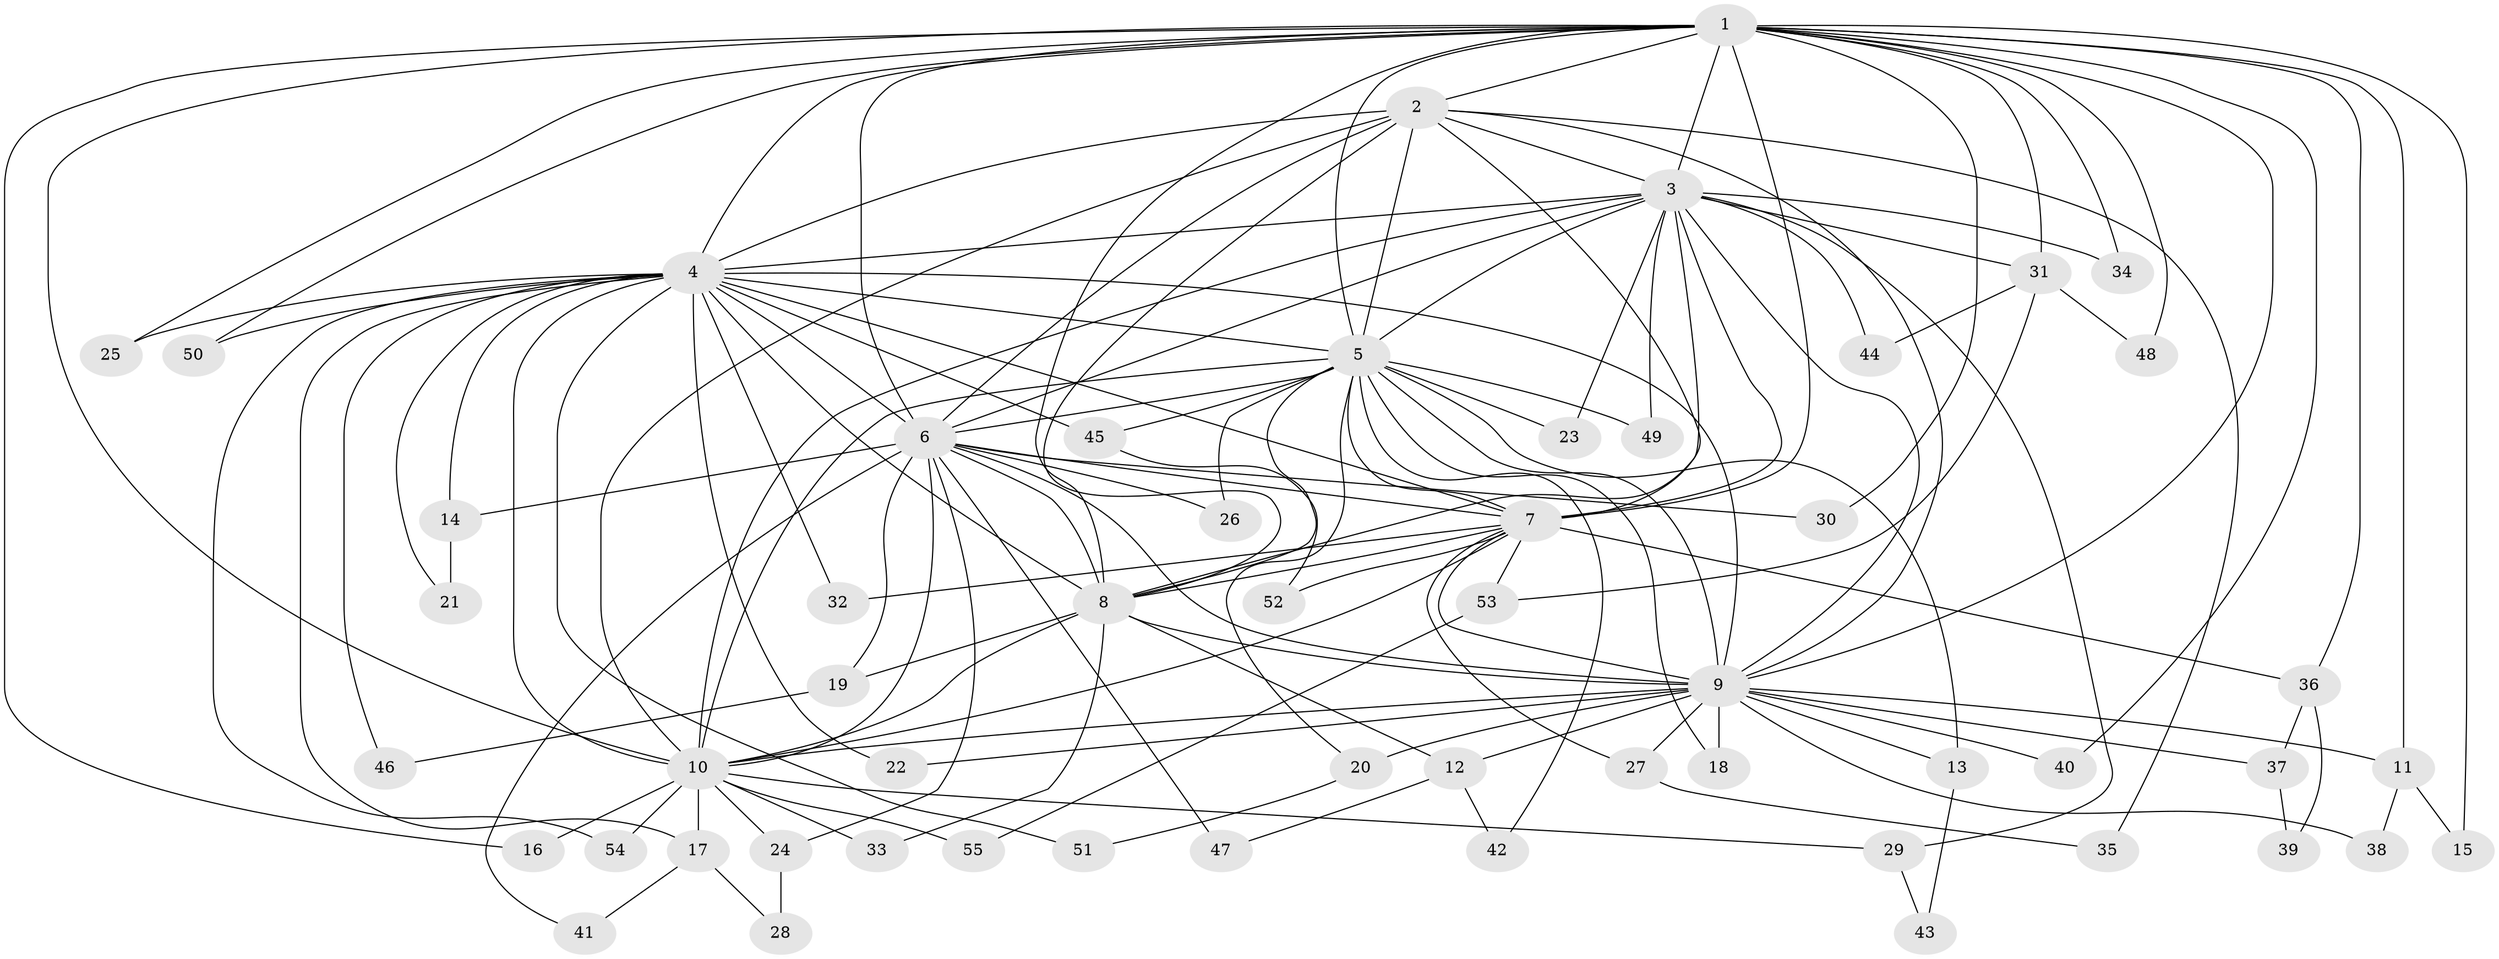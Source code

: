 // coarse degree distribution, {13: 0.030303030303030304, 6: 0.030303030303030304, 24: 0.030303030303030304, 2: 0.5151515151515151, 1: 0.24242424242424243, 3: 0.09090909090909091, 14: 0.030303030303030304, 4: 0.030303030303030304}
// Generated by graph-tools (version 1.1) at 2025/48/03/04/25 21:48:50]
// undirected, 55 vertices, 135 edges
graph export_dot {
graph [start="1"]
  node [color=gray90,style=filled];
  1;
  2;
  3;
  4;
  5;
  6;
  7;
  8;
  9;
  10;
  11;
  12;
  13;
  14;
  15;
  16;
  17;
  18;
  19;
  20;
  21;
  22;
  23;
  24;
  25;
  26;
  27;
  28;
  29;
  30;
  31;
  32;
  33;
  34;
  35;
  36;
  37;
  38;
  39;
  40;
  41;
  42;
  43;
  44;
  45;
  46;
  47;
  48;
  49;
  50;
  51;
  52;
  53;
  54;
  55;
  1 -- 2;
  1 -- 3;
  1 -- 4;
  1 -- 5;
  1 -- 6;
  1 -- 7;
  1 -- 8;
  1 -- 9;
  1 -- 10;
  1 -- 11;
  1 -- 15;
  1 -- 16;
  1 -- 25;
  1 -- 30;
  1 -- 31;
  1 -- 34;
  1 -- 36;
  1 -- 40;
  1 -- 48;
  1 -- 50;
  2 -- 3;
  2 -- 4;
  2 -- 5;
  2 -- 6;
  2 -- 7;
  2 -- 8;
  2 -- 9;
  2 -- 10;
  2 -- 35;
  3 -- 4;
  3 -- 5;
  3 -- 6;
  3 -- 7;
  3 -- 8;
  3 -- 9;
  3 -- 10;
  3 -- 23;
  3 -- 29;
  3 -- 31;
  3 -- 34;
  3 -- 44;
  3 -- 49;
  4 -- 5;
  4 -- 6;
  4 -- 7;
  4 -- 8;
  4 -- 9;
  4 -- 10;
  4 -- 14;
  4 -- 17;
  4 -- 21;
  4 -- 22;
  4 -- 25;
  4 -- 32;
  4 -- 45;
  4 -- 46;
  4 -- 50;
  4 -- 51;
  4 -- 54;
  5 -- 6;
  5 -- 7;
  5 -- 8;
  5 -- 9;
  5 -- 10;
  5 -- 13;
  5 -- 18;
  5 -- 20;
  5 -- 23;
  5 -- 26;
  5 -- 42;
  5 -- 45;
  5 -- 49;
  6 -- 7;
  6 -- 8;
  6 -- 9;
  6 -- 10;
  6 -- 14;
  6 -- 19;
  6 -- 24;
  6 -- 26;
  6 -- 30;
  6 -- 41;
  6 -- 47;
  7 -- 8;
  7 -- 9;
  7 -- 10;
  7 -- 27;
  7 -- 32;
  7 -- 36;
  7 -- 52;
  7 -- 53;
  8 -- 9;
  8 -- 10;
  8 -- 12;
  8 -- 19;
  8 -- 33;
  9 -- 10;
  9 -- 11;
  9 -- 12;
  9 -- 13;
  9 -- 18;
  9 -- 20;
  9 -- 22;
  9 -- 27;
  9 -- 37;
  9 -- 38;
  9 -- 40;
  10 -- 16;
  10 -- 17;
  10 -- 24;
  10 -- 29;
  10 -- 33;
  10 -- 54;
  10 -- 55;
  11 -- 15;
  11 -- 38;
  12 -- 42;
  12 -- 47;
  13 -- 43;
  14 -- 21;
  17 -- 28;
  17 -- 41;
  19 -- 46;
  20 -- 51;
  24 -- 28;
  27 -- 35;
  29 -- 43;
  31 -- 44;
  31 -- 48;
  31 -- 53;
  36 -- 37;
  36 -- 39;
  37 -- 39;
  45 -- 52;
  53 -- 55;
}
